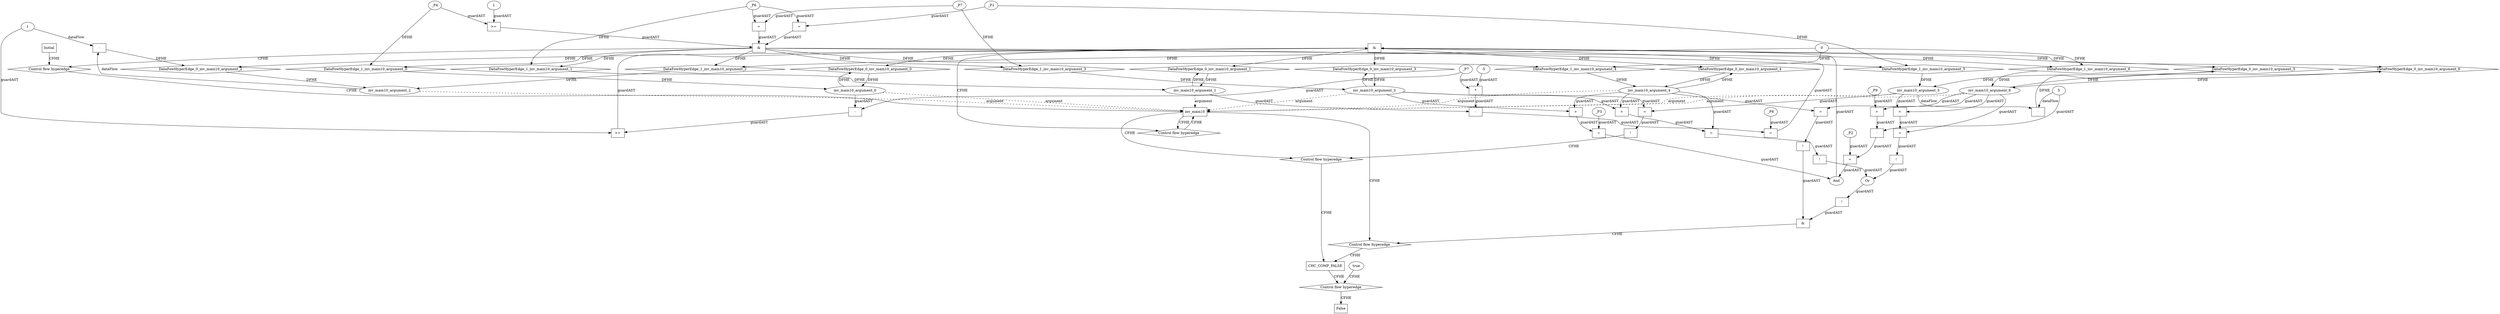 // Horn Graph
digraph {
	"xxxinv_main10___inv_main10_0xxxdataFlow1_node_0" [label="-"  nodeName="xxxinv_main10___inv_main10_0xxxdataFlow1_node_0" class=Operator GNNNodeID=7 shape=rect]
	"xxxinv_main10___inv_main10_0xxxdataFlow1_node_2" [label="1"  nodeName="xxxinv_main10___inv_main10_0xxxdataFlow1_node_2" class=IdealInt GNNNodeID=8]
		"inv_main10_argument_2" -> "xxxinv_main10___inv_main10_0xxxdataFlow1_node_0" [ label="dataFlow"]
		"xxxinv_main10___inv_main10_0xxxdataFlow1_node_2" -> "xxxinv_main10___inv_main10_0xxxdataFlow1_node_0" [ label="dataFlow"]
	"xxxinv_main10___inv_main10_0xxxdataFlow2_node_0" [label="-"  nodeName="xxxinv_main10___inv_main10_0xxxdataFlow2_node_0" class=Operator GNNNodeID=9 shape=rect]
	"xxxinv_main10___inv_main10_0xxxdataFlow2_node_2" [label="5"  nodeName="xxxinv_main10___inv_main10_0xxxdataFlow2_node_2" class=IdealInt GNNNodeID=10]
		"inv_main10_argument_5" -> "xxxinv_main10___inv_main10_0xxxdataFlow2_node_0" [ label="dataFlow"]
		"xxxinv_main10___inv_main10_0xxxdataFlow2_node_2" -> "xxxinv_main10___inv_main10_0xxxdataFlow2_node_0" [ label="dataFlow"]
	"xxxinv_main10___inv_main10_0xxxguard_0_node_0" [label=">="  nodeName="xxxinv_main10___inv_main10_0xxxguard_0_node_0" class=Operator GNNNodeID=11 shape=rect]
	"xxxinv_main10___inv_main10_0xxxguard_0_node_1" [label="-"  nodeName="xxxinv_main10___inv_main10_0xxxguard_0_node_1" class=Operator GNNNodeID=12 shape=rect]
	"xxxinv_main10___inv_main10_0xxxguard_0_node_3" [label="_P7"  nodeName="xxxinv_main10___inv_main10_0xxxguard_0_node_3" class=symbolicConstant GNNNodeID=13]
		"xxxinv_main10___inv_main10_0xxxguard_0_node_1" -> "xxxinv_main10___inv_main10_0xxxguard_0_node_0" [ label="guardAST"]
		"xxxinv_main10___inv_main10_0xxxdataFlow1_node_2" -> "xxxinv_main10___inv_main10_0xxxguard_0_node_0" [ label="guardAST"]
		"inv_main10_argument_0" -> "xxxinv_main10___inv_main10_0xxxguard_0_node_1" [ label="guardAST"]
		"xxxinv_main10___inv_main10_0xxxguard_0_node_3" -> "xxxinv_main10___inv_main10_0xxxguard_0_node_1" [ label="guardAST"]
	"xxxinv_main10___inv_main10_0xxxguard1_node_0" [label="And"  nodeName="xxxinv_main10___inv_main10_0xxxguard1_node_0" class=Operator GNNNodeID=14]
	"xxxinv_main10___inv_main10_0xxxguard1_node_1" [label="="  nodeName="xxxinv_main10___inv_main10_0xxxguard1_node_1" class=Operator GNNNodeID=15 shape=rect]
	"xxxinv_main10___inv_main10_0xxxguard1_node_2" [label="_P2"  nodeName="xxxinv_main10___inv_main10_0xxxguard1_node_2" class=symbolicConstant GNNNodeID=16]
	"xxxinv_main10___inv_main10_0xxxguard1_node_3" [label="-"  nodeName="xxxinv_main10___inv_main10_0xxxguard1_node_3" class=Operator GNNNodeID=17 shape=rect]
	"xxxinv_main10___inv_main10_0xxxguard1_node_4" [label="+"  nodeName="xxxinv_main10___inv_main10_0xxxguard1_node_4" class=Operator GNNNodeID=18 shape=rect]
	"xxxinv_main10___inv_main10_0xxxguard1_node_6" [label="_P9"  nodeName="xxxinv_main10___inv_main10_0xxxguard1_node_6" class=symbolicConstant GNNNodeID=19]
	"xxxinv_main10___inv_main10_0xxxguard1_node_8" [label="="  nodeName="xxxinv_main10___inv_main10_0xxxguard1_node_8" class=Operator GNNNodeID=20 shape=rect]
	"xxxinv_main10___inv_main10_0xxxguard1_node_9" [label="_P3"  nodeName="xxxinv_main10___inv_main10_0xxxguard1_node_9" class=symbolicConstant GNNNodeID=21]
	"xxxinv_main10___inv_main10_0xxxguard1_node_10" [label="+"  nodeName="xxxinv_main10___inv_main10_0xxxguard1_node_10" class=Operator GNNNodeID=22 shape=rect]
		"xxxinv_main10___inv_main10_0xxxguard1_node_1" -> "xxxinv_main10___inv_main10_0xxxguard1_node_0" [ label="guardAST"]
		"xxxinv_main10___inv_main10_0xxxguard1_node_8" -> "xxxinv_main10___inv_main10_0xxxguard1_node_0" [ label="guardAST"]
		"xxxinv_main10___inv_main10_0xxxguard1_node_2" -> "xxxinv_main10___inv_main10_0xxxguard1_node_1" [ label="guardAST"]
		"xxxinv_main10___inv_main10_0xxxguard1_node_3" -> "xxxinv_main10___inv_main10_0xxxguard1_node_1" [ label="guardAST"]
		"xxxinv_main10___inv_main10_0xxxguard1_node_4" -> "xxxinv_main10___inv_main10_0xxxguard1_node_3" [ label="guardAST"]
		"xxxinv_main10___inv_main10_0xxxdataFlow2_node_2" -> "xxxinv_main10___inv_main10_0xxxguard1_node_3" [ label="guardAST"]
		"inv_main10_argument_6" -> "xxxinv_main10___inv_main10_0xxxguard1_node_4" [ label="guardAST"]
		"xxxinv_main10___inv_main10_0xxxguard1_node_6" -> "xxxinv_main10___inv_main10_0xxxguard1_node_4" [ label="guardAST"]
		"xxxinv_main10___inv_main10_0xxxguard1_node_9" -> "xxxinv_main10___inv_main10_0xxxguard1_node_8" [ label="guardAST"]
		"xxxinv_main10___inv_main10_0xxxguard1_node_10" -> "xxxinv_main10___inv_main10_0xxxguard1_node_8" [ label="guardAST"]
		"inv_main10_argument_4" -> "xxxinv_main10___inv_main10_0xxxguard1_node_10" [ label="guardAST"]
		"inv_main10_argument_3" -> "xxxinv_main10___inv_main10_0xxxguard1_node_10" [ label="guardAST"]
	"xxxinv_main10___inv_main10_0xxxguard2_node_0" [label="="  nodeName="xxxinv_main10___inv_main10_0xxxguard2_node_0" class=Operator GNNNodeID=23 shape=rect]
	"xxxinv_main10___inv_main10_0xxxguard2_node_1" [label="_P8"  nodeName="xxxinv_main10___inv_main10_0xxxguard2_node_1" class=symbolicConstant GNNNodeID=24]
	"xxxinv_main10___inv_main10_0xxxguard2_node_2" [label="-"  nodeName="xxxinv_main10___inv_main10_0xxxguard2_node_2" class=Operator GNNNodeID=25 shape=rect]
	"xxxinv_main10___inv_main10_0xxxguard2_node_4" [label="*"  nodeName="xxxinv_main10___inv_main10_0xxxguard2_node_4" class=Operator GNNNodeID=26 shape=rect]
	"xxxinv_main10___inv_main10_0xxxguard2_node_5" [label="-5"  nodeName="xxxinv_main10___inv_main10_0xxxguard2_node_5" class=constant GNNNodeID=27]
		"xxxinv_main10___inv_main10_0xxxguard2_node_1" -> "xxxinv_main10___inv_main10_0xxxguard2_node_0" [ label="guardAST"]
		"xxxinv_main10___inv_main10_0xxxguard2_node_2" -> "xxxinv_main10___inv_main10_0xxxguard2_node_0" [ label="guardAST"]
		"inv_main10_argument_1" -> "xxxinv_main10___inv_main10_0xxxguard2_node_2" [ label="guardAST"]
		"xxxinv_main10___inv_main10_0xxxguard2_node_4" -> "xxxinv_main10___inv_main10_0xxxguard2_node_2" [ label="guardAST"]
		"xxxinv_main10___inv_main10_0xxxguard_0_node_3" -> "xxxinv_main10___inv_main10_0xxxguard2_node_4" [ label="guardAST"]
		"xxxinv_main10___inv_main10_0xxxguard2_node_5" -> "xxxinv_main10___inv_main10_0xxxguard2_node_4" [ label="guardAST"]
	"xxxinv_main10___Initial_1xxxdataFlow_0_node_0" [label="0"  nodeName="xxxinv_main10___Initial_1xxxdataFlow_0_node_0" class=IdealInt GNNNodeID=28]
	"xxxinv_main10___Initial_1xxxdataFlow1_node_0" [label="_P4"  nodeName="xxxinv_main10___Initial_1xxxdataFlow1_node_0" class=symbolicConstant GNNNodeID=29]
	"xxxinv_main10___Initial_1xxxdataFlow3_node_0" [label="_P1"  nodeName="xxxinv_main10___Initial_1xxxdataFlow3_node_0" class=symbolicConstant GNNNodeID=30]
	"xxxinv_main10___Initial_1xxxdataFlow4_node_0" [label="_P6"  nodeName="xxxinv_main10___Initial_1xxxdataFlow4_node_0" class=symbolicConstant GNNNodeID=31]
	"xxxinv_main10___Initial_1xxxdataFlow6_node_0" [label="_P7"  nodeName="xxxinv_main10___Initial_1xxxdataFlow6_node_0" class=symbolicConstant GNNNodeID=32]
	"xxxinv_main10___Initial_1xxxguard_0_node_0" [label=">="  nodeName="xxxinv_main10___Initial_1xxxguard_0_node_0" class=Operator GNNNodeID=33 shape=rect]
	"xxxinv_main10___Initial_1xxxguard_0_node_2" [label="1"  nodeName="xxxinv_main10___Initial_1xxxguard_0_node_2" class=IdealInt GNNNodeID=34]
		"xxxinv_main10___Initial_1xxxdataFlow1_node_0" -> "xxxinv_main10___Initial_1xxxguard_0_node_0" [ label="guardAST"]
		"xxxinv_main10___Initial_1xxxguard_0_node_2" -> "xxxinv_main10___Initial_1xxxguard_0_node_0" [ label="guardAST"]
	"xxxinv_main10___Initial_1xxxguard1_node_0" [label="="  nodeName="xxxinv_main10___Initial_1xxxguard1_node_0" class=Operator GNNNodeID=35 shape=rect]
		"xxxinv_main10___Initial_1xxxdataFlow3_node_0" -> "xxxinv_main10___Initial_1xxxguard1_node_0" [ label="guardAST"]
		"xxxinv_main10___Initial_1xxxdataFlow4_node_0" -> "xxxinv_main10___Initial_1xxxguard1_node_0" [ label="guardAST"]
	"xxxinv_main10___Initial_1xxxguard2_node_0" [label="="  nodeName="xxxinv_main10___Initial_1xxxguard2_node_0" class=Operator GNNNodeID=36 shape=rect]
		"xxxinv_main10___Initial_1xxxdataFlow6_node_0" -> "xxxinv_main10___Initial_1xxxguard2_node_0" [ label="guardAST"]
		"xxxinv_main10___Initial_1xxxdataFlow4_node_0" -> "xxxinv_main10___Initial_1xxxguard2_node_0" [ label="guardAST"]
	"xxxCHC_COMP_FALSE___inv_main10_2xxxguard_0_node_0" [label="!"  nodeName="xxxCHC_COMP_FALSE___inv_main10_2xxxguard_0_node_0" class=Operator GNNNodeID=37 shape=rect]
	"xxxCHC_COMP_FALSE___inv_main10_2xxxguard_0_node_1" [label="="  nodeName="xxxCHC_COMP_FALSE___inv_main10_2xxxguard_0_node_1" class=Operator GNNNodeID=38 shape=rect]
		"xxxCHC_COMP_FALSE___inv_main10_2xxxguard_0_node_1" -> "xxxCHC_COMP_FALSE___inv_main10_2xxxguard_0_node_0" [ label="guardAST"]
		"inv_main10_argument_3" -> "xxxCHC_COMP_FALSE___inv_main10_2xxxguard_0_node_1" [ label="guardAST"]
		"inv_main10_argument_5" -> "xxxCHC_COMP_FALSE___inv_main10_2xxxguard_0_node_1" [ label="guardAST"]
	"xxxCHC_COMP_FALSE___inv_main10_3xxxguard_0_node_0" [label="!"  nodeName="xxxCHC_COMP_FALSE___inv_main10_3xxxguard_0_node_0" class=Operator GNNNodeID=39 shape=rect]
	"xxxCHC_COMP_FALSE___inv_main10_3xxxguard_0_node_1" [label="="  nodeName="xxxCHC_COMP_FALSE___inv_main10_3xxxguard_0_node_1" class=Operator GNNNodeID=40 shape=rect]
		"xxxCHC_COMP_FALSE___inv_main10_3xxxguard_0_node_1" -> "xxxCHC_COMP_FALSE___inv_main10_3xxxguard_0_node_0" [ label="guardAST"]
		"inv_main10_argument_4" -> "xxxCHC_COMP_FALSE___inv_main10_3xxxguard_0_node_1" [ label="guardAST"]
		"inv_main10_argument_6" -> "xxxCHC_COMP_FALSE___inv_main10_3xxxguard_0_node_1" [ label="guardAST"]
	"xxxCHC_COMP_FALSE___inv_main10_3xxxguard1_node_0" [label="!"  nodeName="xxxCHC_COMP_FALSE___inv_main10_3xxxguard1_node_0" class=Operator GNNNodeID=41 shape=rect]
	"xxxCHC_COMP_FALSE___inv_main10_3xxxguard1_node_1" [label="Or"  nodeName="xxxCHC_COMP_FALSE___inv_main10_3xxxguard1_node_1" class=Operator GNNNodeID=42]
	"xxxCHC_COMP_FALSE___inv_main10_3xxxguard1_node_2" [label="!"  nodeName="xxxCHC_COMP_FALSE___inv_main10_3xxxguard1_node_2" class=Operator GNNNodeID=43 shape=rect]
	"xxxCHC_COMP_FALSE___inv_main10_3xxxguard1_node_3" [label="="  nodeName="xxxCHC_COMP_FALSE___inv_main10_3xxxguard1_node_3" class=Operator GNNNodeID=44 shape=rect]
	"xxxCHC_COMP_FALSE___inv_main10_3xxxguard1_node_5" [label="+"  nodeName="xxxCHC_COMP_FALSE___inv_main10_3xxxguard1_node_5" class=Operator GNNNodeID=45 shape=rect]
	"xxxCHC_COMP_FALSE___inv_main10_3xxxguard1_node_8" [label="!"  nodeName="xxxCHC_COMP_FALSE___inv_main10_3xxxguard1_node_8" class=Operator GNNNodeID=46 shape=rect]
	"xxxCHC_COMP_FALSE___inv_main10_3xxxguard1_node_9" [label="="  nodeName="xxxCHC_COMP_FALSE___inv_main10_3xxxguard1_node_9" class=Operator GNNNodeID=47 shape=rect]
	"xxxCHC_COMP_FALSE___inv_main10_3xxxguard1_node_11" [label="+"  nodeName="xxxCHC_COMP_FALSE___inv_main10_3xxxguard1_node_11" class=Operator GNNNodeID=48 shape=rect]
		"xxxCHC_COMP_FALSE___inv_main10_3xxxguard1_node_1" -> "xxxCHC_COMP_FALSE___inv_main10_3xxxguard1_node_0" [ label="guardAST"]
		"xxxCHC_COMP_FALSE___inv_main10_3xxxguard1_node_2" -> "xxxCHC_COMP_FALSE___inv_main10_3xxxguard1_node_1" [ label="guardAST"]
		"xxxCHC_COMP_FALSE___inv_main10_3xxxguard1_node_8" -> "xxxCHC_COMP_FALSE___inv_main10_3xxxguard1_node_1" [ label="guardAST"]
		"xxxCHC_COMP_FALSE___inv_main10_3xxxguard1_node_3" -> "xxxCHC_COMP_FALSE___inv_main10_3xxxguard1_node_2" [ label="guardAST"]
		"inv_main10_argument_6" -> "xxxCHC_COMP_FALSE___inv_main10_3xxxguard1_node_3" [ label="guardAST"]
		"xxxCHC_COMP_FALSE___inv_main10_3xxxguard1_node_5" -> "xxxCHC_COMP_FALSE___inv_main10_3xxxguard1_node_3" [ label="guardAST"]
		"inv_main10_argument_6" -> "xxxCHC_COMP_FALSE___inv_main10_3xxxguard1_node_5" [ label="guardAST"]
		"inv_main10_argument_5" -> "xxxCHC_COMP_FALSE___inv_main10_3xxxguard1_node_5" [ label="guardAST"]
		"xxxCHC_COMP_FALSE___inv_main10_3xxxguard1_node_9" -> "xxxCHC_COMP_FALSE___inv_main10_3xxxguard1_node_8" [ label="guardAST"]
		"inv_main10_argument_4" -> "xxxCHC_COMP_FALSE___inv_main10_3xxxguard1_node_9" [ label="guardAST"]
		"xxxCHC_COMP_FALSE___inv_main10_3xxxguard1_node_11" -> "xxxCHC_COMP_FALSE___inv_main10_3xxxguard1_node_9" [ label="guardAST"]
		"inv_main10_argument_4" -> "xxxCHC_COMP_FALSE___inv_main10_3xxxguard1_node_11" [ label="guardAST"]
		"inv_main10_argument_3" -> "xxxCHC_COMP_FALSE___inv_main10_3xxxguard1_node_11" [ label="guardAST"]
	"xxxFALSE___CHC_COMP_FALSE_4xxxguard_0_node_0" [label="true"  nodeName="xxxFALSE___CHC_COMP_FALSE_4xxxguard_0_node_0" class=Constant GNNNodeID=49]
	"CHC_COMP_FALSE" [label="CHC_COMP_FALSE"  nodeName="CHC_COMP_FALSE" class=CONTROL GNNNodeID=50 shape="rect"]
	"inv_main10" [label="inv_main10"  nodeName="inv_main10" class=CONTROL GNNNodeID=51 shape="rect"]
	"FALSE" [label="False"  nodeName=False class=CONTROL GNNNodeID=52 shape="rect"]
	"Initial" [label="Initial"  nodeName=Initial class=CONTROL GNNNodeID=53 shape="rect"]
	"ControlFowHyperEdge_0" [label="Control flow hyperedge"  hyperEdgeNodeID=0 nodeName=ControlFowHyperEdge_0 class=controlFlowHyperEdge shape="diamond"]
		"inv_main10" -> ControlFowHyperEdge_0 [ label="CFHE"]
		"ControlFowHyperEdge_0" -> "inv_main10" [ label="CFHE"]
	"ControlFowHyperEdge_1" [label="Control flow hyperedge"  hyperEdgeNodeID=1 nodeName=ControlFowHyperEdge_1 class=controlFlowHyperEdge shape="diamond"]
		"Initial" -> ControlFowHyperEdge_1 [ label="CFHE"]
		"ControlFowHyperEdge_1" -> "inv_main10" [ label="CFHE"]
	"ControlFowHyperEdge_2" [label="Control flow hyperedge"  hyperEdgeNodeID=2 nodeName=ControlFowHyperEdge_2 class=controlFlowHyperEdge shape="diamond"]
		"inv_main10" -> ControlFowHyperEdge_2 [ label="CFHE"]
		"ControlFowHyperEdge_2" -> "CHC_COMP_FALSE" [ label="CFHE"]
	"ControlFowHyperEdge_3" [label="Control flow hyperedge"  hyperEdgeNodeID=3 nodeName=ControlFowHyperEdge_3 class=controlFlowHyperEdge shape="diamond"]
		"inv_main10" -> ControlFowHyperEdge_3 [ label="CFHE"]
		"ControlFowHyperEdge_3" -> "CHC_COMP_FALSE" [ label="CFHE"]
	"ControlFowHyperEdge_4" [label="Control flow hyperedge"  hyperEdgeNodeID=4 nodeName=ControlFowHyperEdge_4 class=controlFlowHyperEdge shape="diamond"]
		"CHC_COMP_FALSE" -> ControlFowHyperEdge_4 [ label="CFHE"]
		"ControlFowHyperEdge_4" -> "FALSE" [ label="CFHE"]
	"inv_main10_argument_0" [label="inv_main10_argument_0"  nodeName=argument0 class=argument shape=oval GNNNodeID=54 head="inv_main10"]
		"inv_main10_argument_0" -> "inv_main10" [ label="argument" style=dashed]
	"inv_main10_argument_1" [label="inv_main10_argument_1"  nodeName=argument1 class=argument shape=oval GNNNodeID=54 head="inv_main10"]
		"inv_main10_argument_1" -> "inv_main10" [ label="argument" style=dashed]
	"inv_main10_argument_2" [label="inv_main10_argument_2"  nodeName=argument2 class=argument shape=oval GNNNodeID=54 head="inv_main10"]
		"inv_main10_argument_2" -> "inv_main10" [ label="argument" style=dashed]
	"inv_main10_argument_3" [label="inv_main10_argument_3"  nodeName=argument3 class=argument shape=oval GNNNodeID=54 head="inv_main10"]
		"inv_main10_argument_3" -> "inv_main10" [ label="argument" style=dashed]
	"inv_main10_argument_4" [label="inv_main10_argument_4"  nodeName=argument4 class=argument shape=oval GNNNodeID=54 head="inv_main10"]
		"inv_main10_argument_4" -> "inv_main10" [ label="argument" style=dashed]
	"inv_main10_argument_5" [label="inv_main10_argument_5"  nodeName=argument5 class=argument shape=oval GNNNodeID=54 head="inv_main10"]
		"inv_main10_argument_5" -> "inv_main10" [ label="argument" style=dashed]
	"inv_main10_argument_6" [label="inv_main10_argument_6"  nodeName=argument6 class=argument shape=oval GNNNodeID=54 head="inv_main10"]
		"inv_main10_argument_6" -> "inv_main10" [ label="argument" style=dashed]
	"xxxinv_main10___inv_main10_0xxx_and" [label="&"  andName="xxxinv_main10___inv_main10_0xxx_and" class=Operator shape=rect]
		"xxxinv_main10___inv_main10_0xxxguard_0_node_0" -> "xxxinv_main10___inv_main10_0xxx_and" [ label="guardAST"]
		"xxxinv_main10___inv_main10_0xxxguard1_node_0" -> "xxxinv_main10___inv_main10_0xxx_and" [ label="guardAST"]
		"xxxinv_main10___inv_main10_0xxxguard2_node_0" -> "xxxinv_main10___inv_main10_0xxx_and" [ label="guardAST"]
		"xxxinv_main10___inv_main10_0xxx_and" -> "ControlFowHyperEdge_0" [ label="CFHE"]
	"xxxinv_main10___Initial_1xxx_and" [label="&"  andName="xxxinv_main10___Initial_1xxx_and" class=Operator shape=rect]
		"xxxinv_main10___Initial_1xxxguard_0_node_0" -> "xxxinv_main10___Initial_1xxx_and" [ label="guardAST"]
		"xxxinv_main10___Initial_1xxxguard1_node_0" -> "xxxinv_main10___Initial_1xxx_and" [ label="guardAST"]
		"xxxinv_main10___Initial_1xxxguard2_node_0" -> "xxxinv_main10___Initial_1xxx_and" [ label="guardAST"]
		"xxxinv_main10___Initial_1xxx_and" -> "ControlFowHyperEdge_1" [ label="CFHE"]
		"xxxCHC_COMP_FALSE___inv_main10_2xxxguard_0_node_0" -> "ControlFowHyperEdge_2" [ label="CFHE"]
	"xxxCHC_COMP_FALSE___inv_main10_3xxx_and" [label="&"  andName="xxxCHC_COMP_FALSE___inv_main10_3xxx_and" class=Operator shape=rect]
		"xxxCHC_COMP_FALSE___inv_main10_3xxxguard_0_node_0" -> "xxxCHC_COMP_FALSE___inv_main10_3xxx_and" [ label="guardAST"]
		"xxxCHC_COMP_FALSE___inv_main10_3xxxguard1_node_0" -> "xxxCHC_COMP_FALSE___inv_main10_3xxx_and" [ label="guardAST"]
		"xxxCHC_COMP_FALSE___inv_main10_3xxx_and" -> "ControlFowHyperEdge_3" [ label="CFHE"]
		"xxxFALSE___CHC_COMP_FALSE_4xxxguard_0_node_0" -> "ControlFowHyperEdge_4" [ label="CFHE"]
		"inv_main10_argument_0" -> "DataFowHyperEdge_0_inv_main10_argument_0" [ label="DFHE"]
	"DataFowHyperEdge_0_inv_main10_argument_0" [label="DataFowHyperEdge_0_inv_main10_argument_0"  nodeName="DataFowHyperEdge_0_inv_main10_argument_0" class=DataFlowHyperedge shape=diamond]
		"DataFowHyperEdge_0_inv_main10_argument_0" -> "inv_main10_argument_0" [ label="DFHE"]
		"xxxinv_main10___inv_main10_0xxx_and" -> "DataFowHyperEdge_0_inv_main10_argument_0" [ label="DFHE"]
		"inv_main10_argument_1" -> "DataFowHyperEdge_0_inv_main10_argument_1" [ label="DFHE"]
	"DataFowHyperEdge_0_inv_main10_argument_1" [label="DataFowHyperEdge_0_inv_main10_argument_1"  nodeName="DataFowHyperEdge_0_inv_main10_argument_1" class=DataFlowHyperedge shape=diamond]
		"DataFowHyperEdge_0_inv_main10_argument_1" -> "inv_main10_argument_1" [ label="DFHE"]
		"xxxinv_main10___inv_main10_0xxx_and" -> "DataFowHyperEdge_0_inv_main10_argument_1" [ label="DFHE"]
	"DataFowHyperEdge_0_inv_main10_argument_2" [label="DataFowHyperEdge_0_inv_main10_argument_2"  nodeName="DataFowHyperEdge_0_inv_main10_argument_2" class=DataFlowHyperedge shape=diamond]
		"DataFowHyperEdge_0_inv_main10_argument_2" -> "inv_main10_argument_2" [ label="DFHE"]
		"xxxinv_main10___inv_main10_0xxx_and" -> "DataFowHyperEdge_0_inv_main10_argument_2" [ label="DFHE"]
		"xxxinv_main10___inv_main10_0xxxdataFlow1_node_0" -> "DataFowHyperEdge_0_inv_main10_argument_2" [ label="DFHE"]
	"DataFowHyperEdge_0_inv_main10_argument_3" [label="DataFowHyperEdge_0_inv_main10_argument_3"  nodeName="DataFowHyperEdge_0_inv_main10_argument_3" class=DataFlowHyperedge shape=diamond]
		"DataFowHyperEdge_0_inv_main10_argument_3" -> "inv_main10_argument_3" [ label="DFHE"]
		"xxxinv_main10___inv_main10_0xxx_and" -> "DataFowHyperEdge_0_inv_main10_argument_3" [ label="DFHE"]
		"inv_main10_argument_3" -> "DataFowHyperEdge_0_inv_main10_argument_3" [ label="DFHE"]
	"DataFowHyperEdge_0_inv_main10_argument_4" [label="DataFowHyperEdge_0_inv_main10_argument_4"  nodeName="DataFowHyperEdge_0_inv_main10_argument_4" class=DataFlowHyperedge shape=diamond]
		"DataFowHyperEdge_0_inv_main10_argument_4" -> "inv_main10_argument_4" [ label="DFHE"]
		"xxxinv_main10___inv_main10_0xxx_and" -> "DataFowHyperEdge_0_inv_main10_argument_4" [ label="DFHE"]
		"inv_main10_argument_4" -> "DataFowHyperEdge_0_inv_main10_argument_4" [ label="DFHE"]
	"DataFowHyperEdge_0_inv_main10_argument_5" [label="DataFowHyperEdge_0_inv_main10_argument_5"  nodeName="DataFowHyperEdge_0_inv_main10_argument_5" class=DataFlowHyperedge shape=diamond]
		"DataFowHyperEdge_0_inv_main10_argument_5" -> "inv_main10_argument_5" [ label="DFHE"]
		"xxxinv_main10___inv_main10_0xxx_and" -> "DataFowHyperEdge_0_inv_main10_argument_5" [ label="DFHE"]
		"xxxinv_main10___inv_main10_0xxxdataFlow2_node_0" -> "DataFowHyperEdge_0_inv_main10_argument_5" [ label="DFHE"]
	"DataFowHyperEdge_0_inv_main10_argument_6" [label="DataFowHyperEdge_0_inv_main10_argument_6"  nodeName="DataFowHyperEdge_0_inv_main10_argument_6" class=DataFlowHyperedge shape=diamond]
		"DataFowHyperEdge_0_inv_main10_argument_6" -> "inv_main10_argument_6" [ label="DFHE"]
		"xxxinv_main10___inv_main10_0xxx_and" -> "DataFowHyperEdge_0_inv_main10_argument_6" [ label="DFHE"]
		"inv_main10_argument_6" -> "DataFowHyperEdge_0_inv_main10_argument_6" [ label="DFHE"]
	"DataFowHyperEdge_1_inv_main10_argument_0" [label="DataFowHyperEdge_1_inv_main10_argument_0"  nodeName="DataFowHyperEdge_1_inv_main10_argument_0" class=DataFlowHyperedge shape=diamond]
		"DataFowHyperEdge_1_inv_main10_argument_0" -> "inv_main10_argument_0" [ label="DFHE"]
		"xxxinv_main10___Initial_1xxx_and" -> "DataFowHyperEdge_1_inv_main10_argument_0" [ label="DFHE"]
		"xxxinv_main10___Initial_1xxxdataFlow1_node_0" -> "DataFowHyperEdge_1_inv_main10_argument_0" [ label="DFHE"]
	"DataFowHyperEdge_1_inv_main10_argument_1" [label="DataFowHyperEdge_1_inv_main10_argument_1"  nodeName="DataFowHyperEdge_1_inv_main10_argument_1" class=DataFlowHyperedge shape=diamond]
		"DataFowHyperEdge_1_inv_main10_argument_1" -> "inv_main10_argument_1" [ label="DFHE"]
		"xxxinv_main10___Initial_1xxx_and" -> "DataFowHyperEdge_1_inv_main10_argument_1" [ label="DFHE"]
		"xxxinv_main10___Initial_1xxxdataFlow4_node_0" -> "DataFowHyperEdge_1_inv_main10_argument_1" [ label="DFHE"]
	"DataFowHyperEdge_1_inv_main10_argument_2" [label="DataFowHyperEdge_1_inv_main10_argument_2"  nodeName="DataFowHyperEdge_1_inv_main10_argument_2" class=DataFlowHyperedge shape=diamond]
		"DataFowHyperEdge_1_inv_main10_argument_2" -> "inv_main10_argument_2" [ label="DFHE"]
		"xxxinv_main10___Initial_1xxx_and" -> "DataFowHyperEdge_1_inv_main10_argument_2" [ label="DFHE"]
		"xxxinv_main10___Initial_1xxxdataFlow_0_node_0" -> "DataFowHyperEdge_1_inv_main10_argument_2" [ label="DFHE"]
	"DataFowHyperEdge_1_inv_main10_argument_3" [label="DataFowHyperEdge_1_inv_main10_argument_3"  nodeName="DataFowHyperEdge_1_inv_main10_argument_3" class=DataFlowHyperedge shape=diamond]
		"DataFowHyperEdge_1_inv_main10_argument_3" -> "inv_main10_argument_3" [ label="DFHE"]
		"xxxinv_main10___Initial_1xxx_and" -> "DataFowHyperEdge_1_inv_main10_argument_3" [ label="DFHE"]
		"xxxinv_main10___Initial_1xxxdataFlow6_node_0" -> "DataFowHyperEdge_1_inv_main10_argument_3" [ label="DFHE"]
	"DataFowHyperEdge_1_inv_main10_argument_4" [label="DataFowHyperEdge_1_inv_main10_argument_4"  nodeName="DataFowHyperEdge_1_inv_main10_argument_4" class=DataFlowHyperedge shape=diamond]
		"DataFowHyperEdge_1_inv_main10_argument_4" -> "inv_main10_argument_4" [ label="DFHE"]
		"xxxinv_main10___Initial_1xxx_and" -> "DataFowHyperEdge_1_inv_main10_argument_4" [ label="DFHE"]
		"xxxinv_main10___Initial_1xxxdataFlow_0_node_0" -> "DataFowHyperEdge_1_inv_main10_argument_4" [ label="DFHE"]
	"DataFowHyperEdge_1_inv_main10_argument_5" [label="DataFowHyperEdge_1_inv_main10_argument_5"  nodeName="DataFowHyperEdge_1_inv_main10_argument_5" class=DataFlowHyperedge shape=diamond]
		"DataFowHyperEdge_1_inv_main10_argument_5" -> "inv_main10_argument_5" [ label="DFHE"]
		"xxxinv_main10___Initial_1xxx_and" -> "DataFowHyperEdge_1_inv_main10_argument_5" [ label="DFHE"]
		"xxxinv_main10___Initial_1xxxdataFlow3_node_0" -> "DataFowHyperEdge_1_inv_main10_argument_5" [ label="DFHE"]
	"DataFowHyperEdge_1_inv_main10_argument_6" [label="DataFowHyperEdge_1_inv_main10_argument_6"  nodeName="DataFowHyperEdge_1_inv_main10_argument_6" class=DataFlowHyperedge shape=diamond]
		"DataFowHyperEdge_1_inv_main10_argument_6" -> "inv_main10_argument_6" [ label="DFHE"]
		"xxxinv_main10___Initial_1xxx_and" -> "DataFowHyperEdge_1_inv_main10_argument_6" [ label="DFHE"]
		"xxxinv_main10___Initial_1xxxdataFlow_0_node_0" -> "DataFowHyperEdge_1_inv_main10_argument_6" [ label="DFHE"]
}
